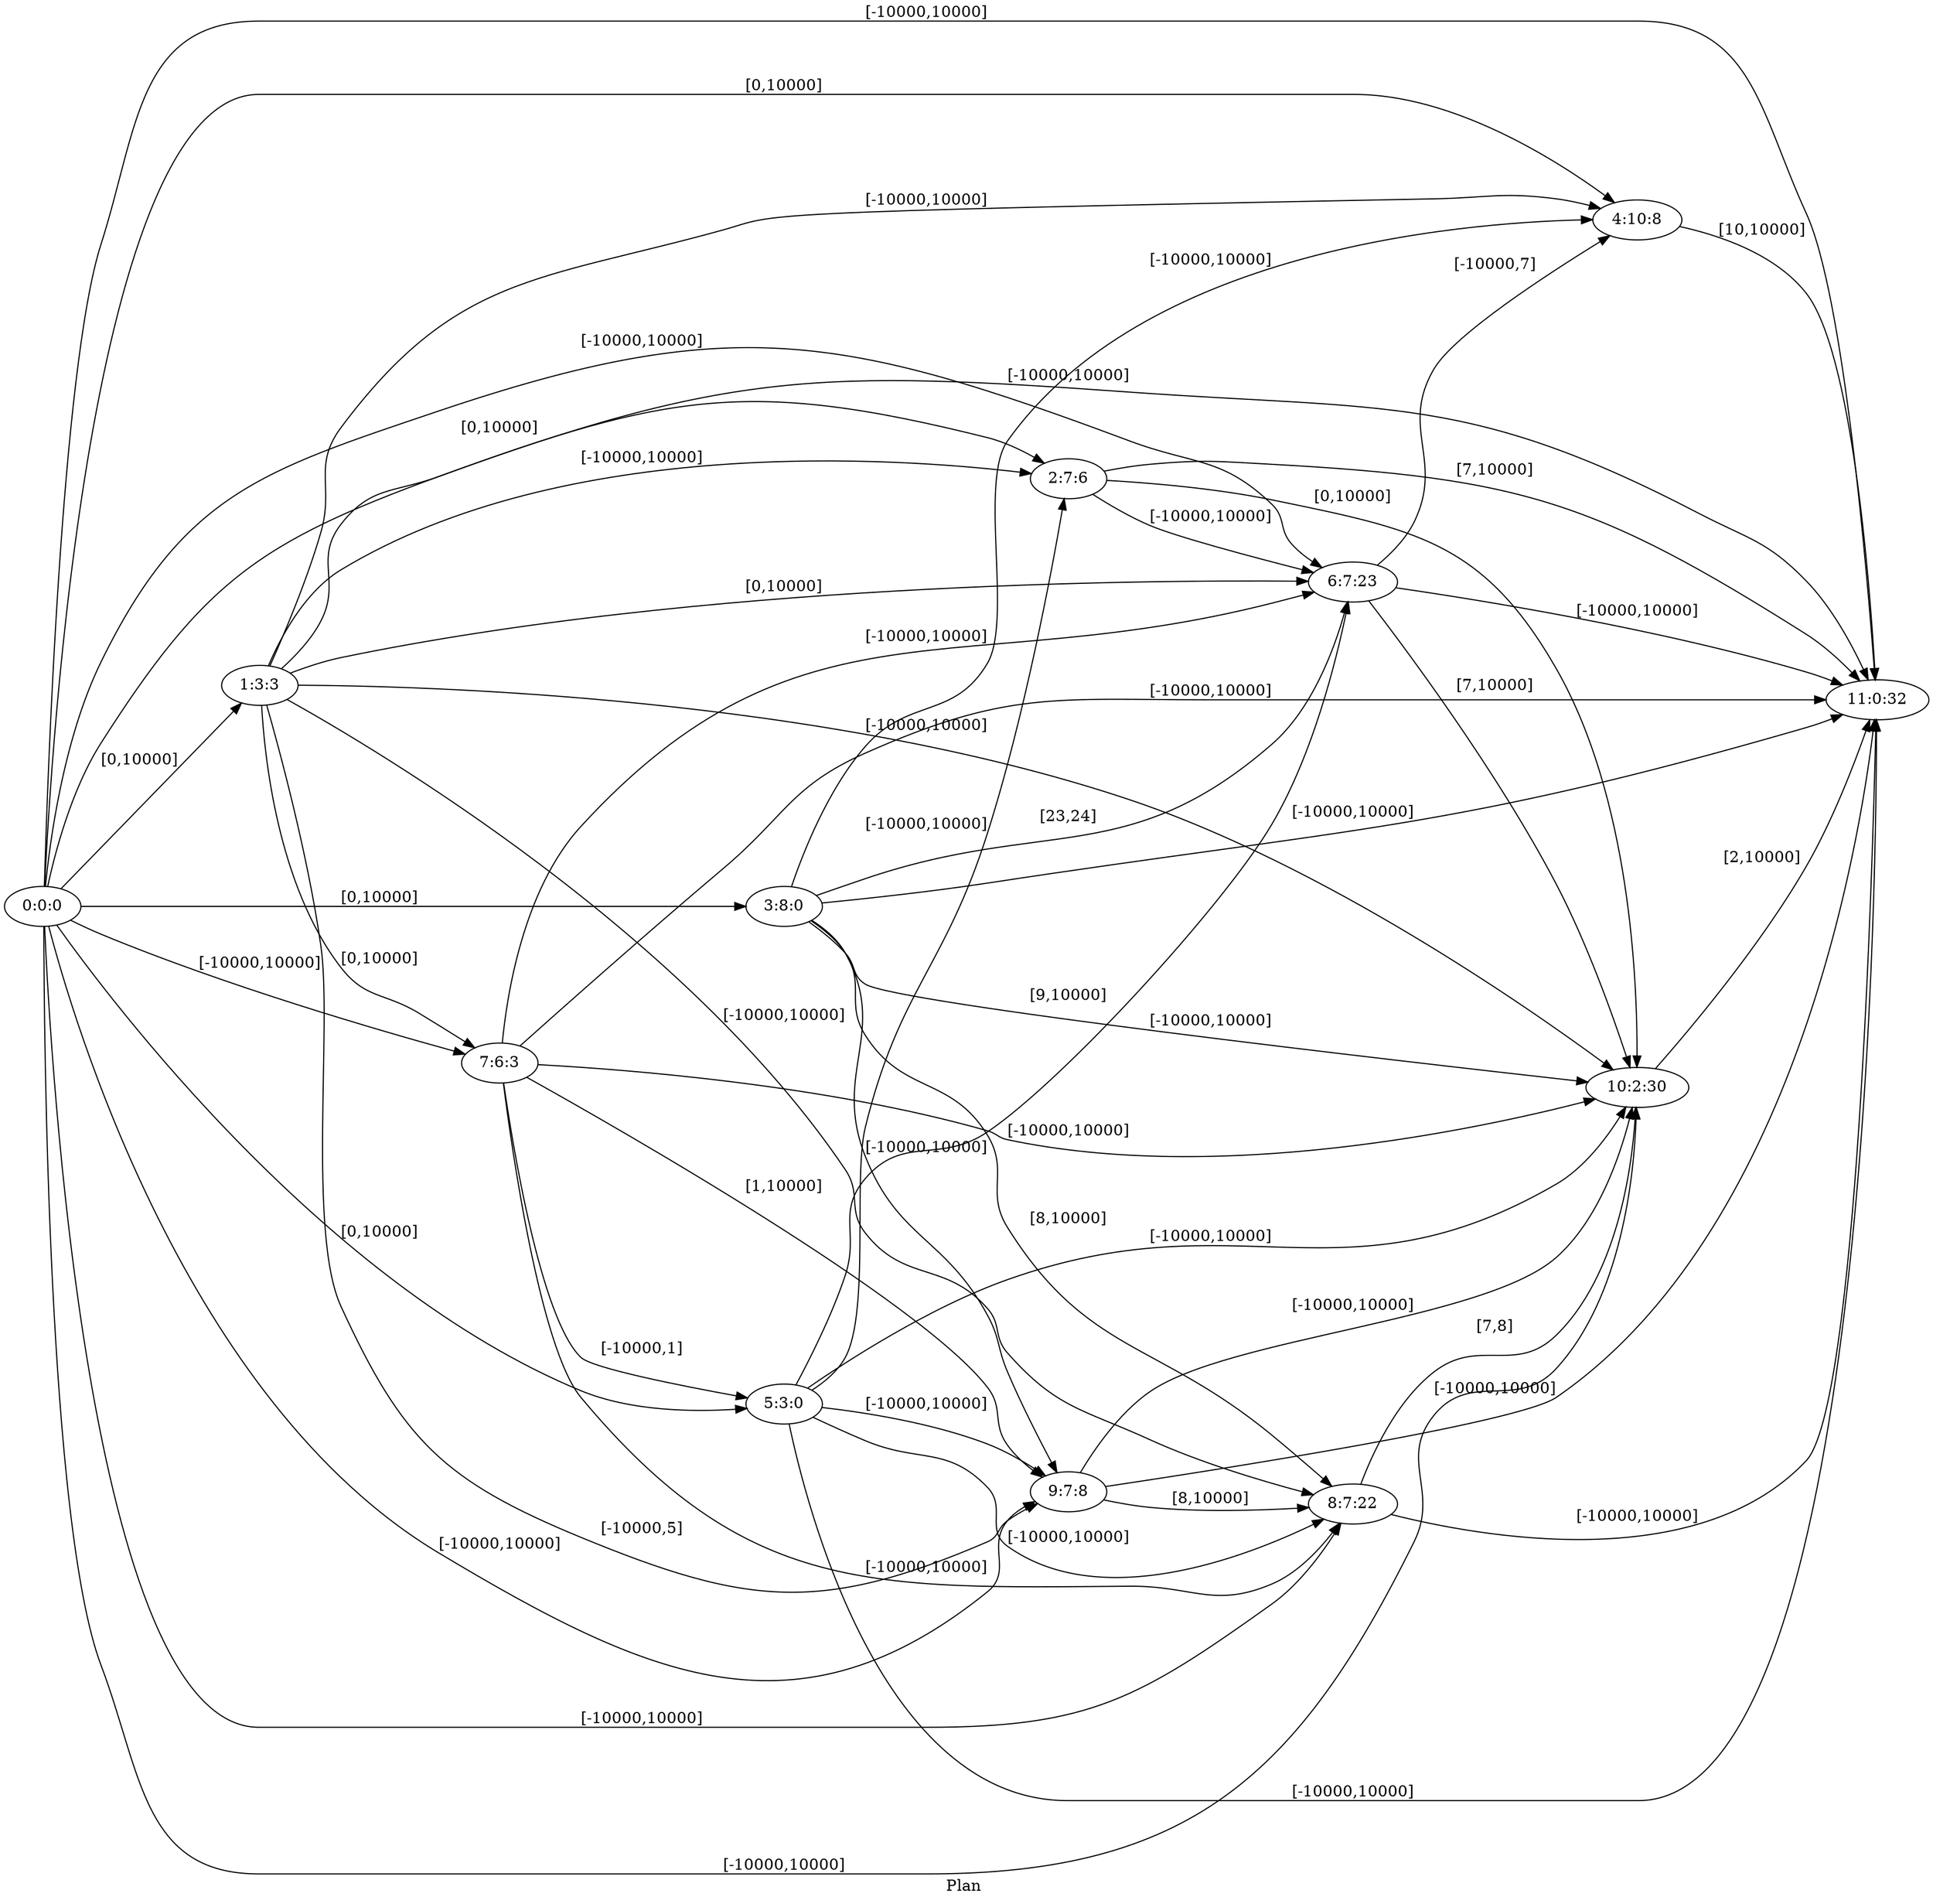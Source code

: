 digraph G {
 rankdir = LR;
 nodesep = .45; 
 size = 30;
label="Plan ";
 fldt = 0.588988;
"0:0:0"->"1:3:3"[ label = "[0,10000]"];
"0:0:0"->"2:7:6"[ label = "[0,10000]"];
"0:0:0"->"3:8:0"[ label = "[0,10000]"];
"0:0:0"->"4:10:8"[ label = "[0,10000]"];
"0:0:0"->"5:3:0"[ label = "[0,10000]"];
"0:0:0"->"6:7:23"[ label = "[-10000,10000]"];
"0:0:0"->"7:6:3"[ label = "[-10000,10000]"];
"0:0:0"->"8:7:22"[ label = "[-10000,10000]"];
"0:0:0"->"9:7:8"[ label = "[-10000,10000]"];
"0:0:0"->"10:2:30"[ label = "[-10000,10000]"];
"0:0:0"->"11:0:32"[ label = "[-10000,10000]"];
"1:3:3"->"2:7:6"[ label = "[-10000,10000]"];
"1:3:3"->"4:10:8"[ label = "[-10000,10000]"];
"1:3:3"->"6:7:23"[ label = "[0,10000]"];
"1:3:3"->"7:6:3"[ label = "[0,10000]"];
"1:3:3"->"8:7:22"[ label = "[-10000,10000]"];
"1:3:3"->"9:7:8"[ label = "[-10000,5]"];
"1:3:3"->"10:2:30"[ label = "[-10000,10000]"];
"1:3:3"->"11:0:32"[ label = "[-10000,10000]"];
"2:7:6"->"6:7:23"[ label = "[-10000,10000]"];
"2:7:6"->"10:2:30"[ label = "[0,10000]"];
"2:7:6"->"11:0:32"[ label = "[7,10000]"];
"3:8:0"->"4:10:8"[ label = "[-10000,10000]"];
"3:8:0"->"6:7:23"[ label = "[23,24]"];
"3:8:0"->"8:7:22"[ label = "[8,10000]"];
"3:8:0"->"9:7:8"[ label = "[-10000,10000]"];
"3:8:0"->"10:2:30"[ label = "[-10000,10000]"];
"3:8:0"->"11:0:32"[ label = "[-10000,10000]"];
"4:10:8"->"11:0:32"[ label = "[10,10000]"];
"5:3:0"->"2:7:6"[ label = "[-10000,10000]"];
"5:3:0"->"6:7:23"[ label = "[9,10000]"];
"5:3:0"->"8:7:22"[ label = "[-10000,10000]"];
"5:3:0"->"9:7:8"[ label = "[-10000,10000]"];
"5:3:0"->"10:2:30"[ label = "[-10000,10000]"];
"5:3:0"->"11:0:32"[ label = "[-10000,10000]"];
"6:7:23"->"4:10:8"[ label = "[-10000,7]"];
"6:7:23"->"10:2:30"[ label = "[7,10000]"];
"6:7:23"->"11:0:32"[ label = "[-10000,10000]"];
"7:6:3"->"5:3:0"[ label = "[-10000,1]"];
"7:6:3"->"6:7:23"[ label = "[-10000,10000]"];
"7:6:3"->"8:7:22"[ label = "[-10000,10000]"];
"7:6:3"->"9:7:8"[ label = "[1,10000]"];
"7:6:3"->"10:2:30"[ label = "[-10000,10000]"];
"7:6:3"->"11:0:32"[ label = "[-10000,10000]"];
"8:7:22"->"10:2:30"[ label = "[7,8]"];
"8:7:22"->"11:0:32"[ label = "[-10000,10000]"];
"9:7:8"->"8:7:22"[ label = "[8,10000]"];
"9:7:8"->"10:2:30"[ label = "[-10000,10000]"];
"9:7:8"->"11:0:32"[ label = "[-10000,10000]"];
"10:2:30"->"11:0:32"[ label = "[2,10000]"];
}
